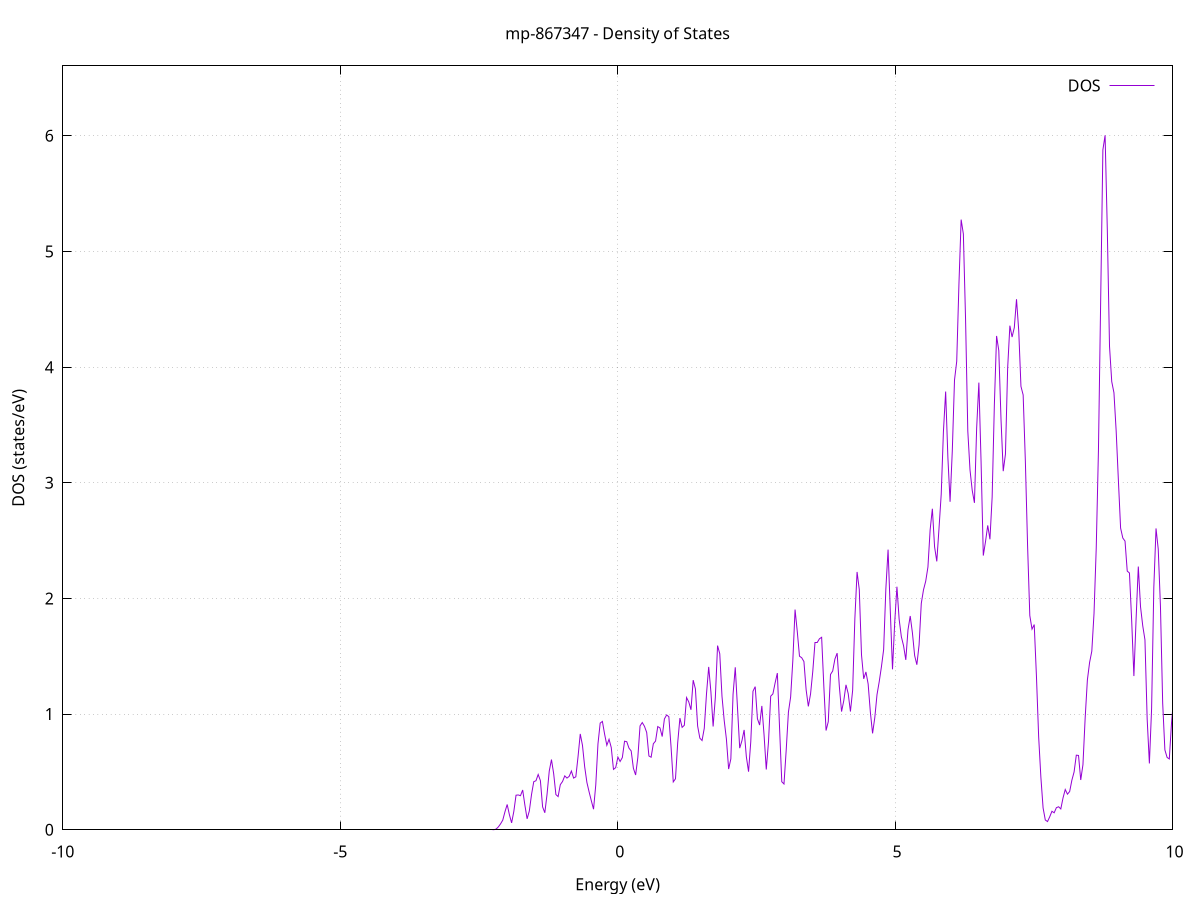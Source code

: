 set title 'mp-867347 - Density of States'
set xlabel 'Energy (eV)'
set ylabel 'DOS (states/eV)'
set grid
set xrange [-10:10]
set yrange [0:6.605]
set xzeroaxis lt -1
set terminal png size 800,600
set output 'mp-867347_dos_gnuplot.png'
plot '-' using 1:2 with lines title 'DOS'
-33.122100 0.000000
-33.082200 0.000000
-33.042300 0.000000
-33.002300 0.000000
-32.962400 0.000000
-32.922500 0.000000
-32.882600 0.000000
-32.842700 0.000000
-32.802800 0.000000
-32.762900 0.000000
-32.723000 0.000000
-32.683000 0.000000
-32.643100 0.000000
-32.603200 0.000000
-32.563300 0.000000
-32.523400 0.000000
-32.483500 0.000000
-32.443600 0.000000
-32.403700 0.000000
-32.363800 0.000000
-32.323800 0.000000
-32.283900 0.000000
-32.244000 0.000000
-32.204100 0.000000
-32.164200 0.000000
-32.124300 0.000000
-32.084400 0.000000
-32.044500 0.000000
-32.004500 0.000000
-31.964600 0.000000
-31.924700 0.000000
-31.884800 0.000000
-31.844900 0.000000
-31.805000 0.000000
-31.765100 0.000000
-31.725200 0.000000
-31.685300 0.000000
-31.645300 0.000000
-31.605400 0.000000
-31.565500 0.000000
-31.525600 0.000000
-31.485700 0.000000
-31.445800 0.000000
-31.405900 0.000000
-31.366000 0.000000
-31.326000 0.000000
-31.286100 0.000000
-31.246200 0.000000
-31.206300 0.000000
-31.166400 0.000000
-31.126500 0.000000
-31.086600 0.000000
-31.046700 0.000000
-31.006800 0.000000
-30.966800 0.000000
-30.926900 0.000000
-30.887000 0.000000
-30.847100 0.000000
-30.807200 0.000000
-30.767300 0.000000
-30.727400 0.000000
-30.687500 0.000000
-30.647500 0.000000
-30.607600 0.000000
-30.567700 0.000000
-30.527800 0.000000
-30.487900 0.000000
-30.448000 0.000000
-30.408100 0.000000
-30.368200 0.000000
-30.328300 0.000000
-30.288300 0.000000
-30.248400 0.000000
-30.208500 0.000000
-30.168600 0.000000
-30.128700 0.000000
-30.088800 0.000000
-30.048900 0.000000
-30.009000 0.000000
-29.969100 0.000000
-29.929100 0.000000
-29.889200 0.000000
-29.849300 0.000000
-29.809400 0.000000
-29.769500 0.000000
-29.729600 0.000000
-29.689700 0.000000
-29.649800 0.000200
-29.609800 0.017700
-29.569900 0.593400
-29.530000 6.336200
-29.490100 24.792100
-29.450200 46.507700
-29.410300 47.381000
-29.370400 21.143400
-29.330500 3.380000
-29.290600 0.177300
-29.250600 0.002900
-29.210700 0.000000
-29.170800 0.000000
-29.130900 0.000000
-29.091000 0.000000
-29.051100 0.000000
-29.011200 0.000000
-28.971300 0.000000
-28.931300 0.000000
-28.891400 0.000000
-28.851500 0.000000
-28.811600 0.000000
-28.771700 0.000000
-28.731800 0.000000
-28.691900 0.000000
-28.652000 0.000000
-28.612100 0.000000
-28.572100 0.000000
-28.532200 0.000000
-28.492300 0.000000
-28.452400 0.000000
-28.412500 0.000000
-28.372600 0.000000
-28.332700 0.000000
-28.292800 0.000000
-28.252800 0.000000
-28.212900 0.000000
-28.173000 0.000000
-28.133100 0.000000
-28.093200 0.000000
-28.053300 0.000000
-28.013400 0.000000
-27.973500 0.000000
-27.933600 0.000000
-27.893600 0.000000
-27.853700 0.000000
-27.813800 0.000000
-27.773900 0.000000
-27.734000 0.000000
-27.694100 0.000000
-27.654200 0.000000
-27.614300 0.000000
-27.574300 0.000000
-27.534400 0.000000
-27.494500 0.000000
-27.454600 0.000000
-27.414700 0.000000
-27.374800 0.000000
-27.334900 0.000000
-27.295000 0.000000
-27.255100 0.000000
-27.215100 0.000000
-27.175200 0.000000
-27.135300 0.000000
-27.095400 0.000000
-27.055500 0.000000
-27.015600 0.000000
-26.975700 0.000000
-26.935800 0.000000
-26.895900 0.000000
-26.855900 0.000000
-26.816000 0.000000
-26.776100 0.000000
-26.736200 0.000000
-26.696300 0.000000
-26.656400 0.000000
-26.616500 0.000000
-26.576600 0.000000
-26.536600 0.000000
-26.496700 0.000000
-26.456800 0.000000
-26.416900 0.000000
-26.377000 0.000000
-26.337100 0.000000
-26.297200 0.000000
-26.257300 0.000000
-26.217400 0.000000
-26.177400 0.000000
-26.137500 0.000000
-26.097600 0.000000
-26.057700 0.000000
-26.017800 0.000000
-25.977900 0.000000
-25.938000 0.000000
-25.898100 0.000000
-25.858100 0.000000
-25.818200 0.000000
-25.778300 0.000000
-25.738400 0.000000
-25.698500 0.000000
-25.658600 0.000000
-25.618700 0.000000
-25.578800 0.000000
-25.538900 0.000000
-25.498900 0.000000
-25.459000 0.000000
-25.419100 0.000000
-25.379200 0.000000
-25.339300 0.000000
-25.299400 0.000000
-25.259500 0.000000
-25.219600 0.000000
-25.179600 0.000000
-25.139700 0.000000
-25.099800 0.000000
-25.059900 0.000000
-25.020000 0.000000
-24.980100 0.000000
-24.940200 0.000000
-24.900300 0.000000
-24.860400 0.000000
-24.820400 0.000000
-24.780500 0.000000
-24.740600 0.000000
-24.700700 0.000000
-24.660800 0.000000
-24.620900 0.000000
-24.581000 0.000000
-24.541100 0.000000
-24.501100 0.000000
-24.461200 0.000000
-24.421300 0.000000
-24.381400 0.000000
-24.341500 0.000000
-24.301600 0.000000
-24.261700 0.000000
-24.221800 0.000000
-24.181900 0.000000
-24.141900 0.000000
-24.102000 0.000000
-24.062100 0.000000
-24.022200 0.000000
-23.982300 0.000000
-23.942400 0.000000
-23.902500 0.000000
-23.862600 0.000000
-23.822700 0.000000
-23.782700 0.000000
-23.742800 0.000000
-23.702900 0.000000
-23.663000 0.000000
-23.623100 0.000000
-23.583200 0.000000
-23.543300 0.000000
-23.503400 0.000000
-23.463400 0.000000
-23.423500 0.000000
-23.383600 0.000000
-23.343700 0.000000
-23.303800 0.000000
-23.263900 0.000000
-23.224000 0.000000
-23.184100 0.000000
-23.144200 0.000000
-23.104200 0.000000
-23.064300 0.000000
-23.024400 0.000000
-22.984500 0.000000
-22.944600 0.000000
-22.904700 0.000000
-22.864800 0.000000
-22.824900 0.000000
-22.784900 0.000000
-22.745000 0.000000
-22.705100 0.000000
-22.665200 0.000000
-22.625300 0.000000
-22.585400 0.000000
-22.545500 0.000000
-22.505600 0.000000
-22.465700 0.000000
-22.425700 0.000000
-22.385800 0.000000
-22.345900 0.000000
-22.306000 0.000000
-22.266100 0.000000
-22.226200 0.000000
-22.186300 0.000000
-22.146400 0.000000
-22.106400 0.000000
-22.066500 0.000000
-22.026600 0.000000
-21.986700 0.000000
-21.946800 0.000000
-21.906900 0.000000
-21.867000 0.000000
-21.827100 0.000000
-21.787200 0.000000
-21.747200 0.000000
-21.707300 0.000000
-21.667400 0.000000
-21.627500 0.000000
-21.587600 0.000000
-21.547700 0.000000
-21.507800 0.000000
-21.467900 0.000000
-21.427900 0.000000
-21.388000 0.000000
-21.348100 0.000000
-21.308200 0.000000
-21.268300 0.000000
-21.228400 0.000000
-21.188500 0.000000
-21.148600 0.000000
-21.108700 0.000000
-21.068700 0.000000
-21.028800 0.000000
-20.988900 0.000000
-20.949000 0.000000
-20.909100 0.000000
-20.869200 0.000000
-20.829300 0.000000
-20.789400 0.000000
-20.749500 0.000000
-20.709500 0.000000
-20.669600 0.000000
-20.629700 0.000000
-20.589800 0.000000
-20.549900 0.000000
-20.510000 0.000000
-20.470100 0.000000
-20.430200 0.000000
-20.390200 0.000000
-20.350300 0.000000
-20.310400 0.000000
-20.270500 0.000000
-20.230600 0.000000
-20.190700 0.000000
-20.150800 0.000000
-20.110900 0.000000
-20.071000 0.000000
-20.031000 0.000000
-19.991100 0.000000
-19.951200 0.000000
-19.911300 0.000000
-19.871400 0.000000
-19.831500 0.000000
-19.791600 0.000000
-19.751700 0.000000
-19.711700 0.000000
-19.671800 0.000000
-19.631900 0.000000
-19.592000 0.000000
-19.552100 0.000000
-19.512200 0.000000
-19.472300 0.000000
-19.432400 0.000000
-19.392500 0.000000
-19.352500 0.000000
-19.312600 0.000000
-19.272700 0.000000
-19.232800 0.000000
-19.192900 0.000000
-19.153000 0.000000
-19.113100 0.000000
-19.073200 0.000000
-19.033200 0.000000
-18.993300 0.000000
-18.953400 0.000000
-18.913500 0.000000
-18.873600 0.000000
-18.833700 0.000000
-18.793800 0.000000
-18.753900 0.000000
-18.714000 0.000000
-18.674000 0.000000
-18.634100 0.000000
-18.594200 0.000000
-18.554300 0.000000
-18.514400 0.000000
-18.474500 0.000000
-18.434600 0.000000
-18.394700 0.000000
-18.354700 0.000000
-18.314800 0.000000
-18.274900 0.000000
-18.235000 0.000000
-18.195100 0.000000
-18.155200 0.000000
-18.115300 0.000000
-18.075400 0.000000
-18.035500 0.000000
-17.995500 0.000000
-17.955600 0.000000
-17.915700 0.000000
-17.875800 0.000000
-17.835900 0.000000
-17.796000 0.000000
-17.756100 0.000000
-17.716200 0.000000
-17.676200 0.000000
-17.636300 0.000000
-17.596400 0.000000
-17.556500 0.000000
-17.516600 0.000000
-17.476700 0.000000
-17.436800 0.000000
-17.396900 0.000000
-17.357000 0.000000
-17.317000 0.000000
-17.277100 0.000000
-17.237200 0.000000
-17.197300 0.000000
-17.157400 0.000000
-17.117500 0.000000
-17.077600 0.000000
-17.037700 0.000000
-16.997800 0.000000
-16.957800 0.000000
-16.917900 0.000000
-16.878000 0.000000
-16.838100 0.000000
-16.798200 0.000000
-16.758300 0.000000
-16.718400 0.000000
-16.678500 0.000000
-16.638500 0.000000
-16.598600 0.000000
-16.558700 0.000000
-16.518800 0.000000
-16.478900 0.000000
-16.439000 0.000000
-16.399100 0.000000
-16.359200 0.000000
-16.319300 0.000000
-16.279300 0.000000
-16.239400 0.000000
-16.199500 0.000000
-16.159600 0.000000
-16.119700 0.000000
-16.079800 0.000000
-16.039900 0.000000
-16.000000 0.000000
-15.960000 0.000000
-15.920100 0.000000
-15.880200 0.000000
-15.840300 0.000000
-15.800400 0.000000
-15.760500 0.000000
-15.720600 0.000000
-15.680700 0.000000
-15.640800 0.000000
-15.600800 0.000000
-15.560900 0.000000
-15.521000 0.000000
-15.481100 0.000000
-15.441200 0.000000
-15.401300 0.000000
-15.361400 0.000000
-15.321500 0.000000
-15.281500 0.000000
-15.241600 0.000000
-15.201700 0.000000
-15.161800 0.000000
-15.121900 0.000000
-15.082000 0.000000
-15.042100 0.000000
-15.002200 0.000000
-14.962300 0.000000
-14.922300 0.000000
-14.882400 0.000000
-14.842500 0.000000
-14.802600 0.000000
-14.762700 0.000000
-14.722800 0.000000
-14.682900 0.000000
-14.643000 0.000000
-14.603000 0.000000
-14.563100 0.000000
-14.523200 0.000000
-14.483300 0.000000
-14.443400 0.000000
-14.403500 0.000000
-14.363600 0.000000
-14.323700 0.000000
-14.283800 0.000000
-14.243800 0.000000
-14.203900 0.000000
-14.164000 0.000000
-14.124100 0.000000
-14.084200 0.000000
-14.044300 0.000000
-14.004400 0.000000
-13.964500 0.000000
-13.924600 0.000000
-13.884600 0.000000
-13.844700 0.000000
-13.804800 0.000000
-13.764900 0.000000
-13.725000 0.000000
-13.685100 0.000000
-13.645200 0.000000
-13.605300 0.000000
-13.565300 0.000000
-13.525400 0.000000
-13.485500 0.000000
-13.445600 0.000000
-13.405700 0.000000
-13.365800 0.000000
-13.325900 0.000000
-13.286000 0.000000
-13.246100 0.000000
-13.206100 0.000000
-13.166200 0.000000
-13.126300 0.000000
-13.086400 0.000000
-13.046500 0.000000
-13.006600 0.000000
-12.966700 0.000000
-12.926800 0.000000
-12.886800 0.000000
-12.846900 0.000000
-12.807000 0.000000
-12.767100 0.000000
-12.727200 0.000000
-12.687300 0.000000
-12.647400 0.000000
-12.607500 0.000000
-12.567600 0.000000
-12.527600 0.000000
-12.487700 0.000000
-12.447800 0.000000
-12.407900 0.000000
-12.368000 0.000000
-12.328100 0.000000
-12.288200 0.000000
-12.248300 0.000000
-12.208300 0.000000
-12.168400 0.000000
-12.128500 0.000000
-12.088600 0.000000
-12.048700 0.000000
-12.008800 0.000000
-11.968900 0.000000
-11.929000 0.000000
-11.889100 0.000000
-11.849100 0.000000
-11.809200 0.000000
-11.769300 0.000000
-11.729400 0.000000
-11.689500 0.000000
-11.649600 0.000000
-11.609700 0.000000
-11.569800 0.000000
-11.529800 0.000000
-11.489900 0.000000
-11.450000 0.000000
-11.410100 0.000000
-11.370200 0.000000
-11.330300 0.000000
-11.290400 0.000000
-11.250500 0.000000
-11.210600 0.000000
-11.170600 0.000000
-11.130700 0.000000
-11.090800 0.000000
-11.050900 0.000000
-11.011000 0.000000
-10.971100 0.000000
-10.931200 0.000000
-10.891300 0.000000
-10.851400 0.000000
-10.811400 0.000000
-10.771500 0.000000
-10.731600 0.000000
-10.691700 0.000000
-10.651800 0.000000
-10.611900 0.000000
-10.572000 0.000000
-10.532100 0.000000
-10.492100 0.000000
-10.452200 0.000000
-10.412300 0.000000
-10.372400 0.000000
-10.332500 0.000000
-10.292600 0.000000
-10.252700 0.000000
-10.212800 0.000000
-10.172900 0.000000
-10.132900 0.000000
-10.093000 0.000000
-10.053100 0.000000
-10.013200 0.000000
-9.973300 0.000000
-9.933400 0.000000
-9.893500 0.000000
-9.853600 0.000000
-9.813600 0.000000
-9.773700 0.000000
-9.733800 0.000000
-9.693900 0.000000
-9.654000 0.000000
-9.614100 0.000000
-9.574200 0.000000
-9.534300 0.000000
-9.494400 0.000000
-9.454400 0.000000
-9.414500 0.000000
-9.374600 0.000000
-9.334700 0.000000
-9.294800 0.000000
-9.254900 0.000000
-9.215000 0.000000
-9.175100 0.000000
-9.135100 0.000000
-9.095200 0.000000
-9.055300 0.000000
-9.015400 0.000000
-8.975500 0.000000
-8.935600 0.000000
-8.895700 0.000000
-8.855800 0.000000
-8.815900 0.000000
-8.775900 0.000000
-8.736000 0.000000
-8.696100 0.000000
-8.656200 0.000000
-8.616300 0.000000
-8.576400 0.000000
-8.536500 0.000000
-8.496600 0.000000
-8.456600 0.000000
-8.416700 0.000000
-8.376800 0.000000
-8.336900 0.000000
-8.297000 0.000000
-8.257100 0.000000
-8.217200 0.000000
-8.177300 0.000000
-8.137400 0.000000
-8.097400 0.000000
-8.057500 0.000000
-8.017600 0.000000
-7.977700 0.000000
-7.937800 0.000000
-7.897900 0.000000
-7.858000 0.000000
-7.818100 0.000000
-7.778100 0.000000
-7.738200 0.000000
-7.698300 0.000000
-7.658400 0.000000
-7.618500 0.000000
-7.578600 0.000000
-7.538700 0.000000
-7.498800 0.000000
-7.458900 0.000000
-7.418900 0.000000
-7.379000 0.000000
-7.339100 0.000000
-7.299200 0.000000
-7.259300 0.000000
-7.219400 0.000000
-7.179500 0.000000
-7.139600 0.000000
-7.099700 0.000000
-7.059700 0.000000
-7.019800 0.000000
-6.979900 0.000000
-6.940000 0.000000
-6.900100 0.000000
-6.860200 0.000000
-6.820300 0.000000
-6.780400 0.000000
-6.740400 0.000000
-6.700500 0.000000
-6.660600 0.000000
-6.620700 0.000000
-6.580800 0.000000
-6.540900 0.000000
-6.501000 0.000000
-6.461100 0.000000
-6.421200 0.000000
-6.381200 0.000000
-6.341300 0.000000
-6.301400 0.000000
-6.261500 0.000000
-6.221600 0.000000
-6.181700 0.000000
-6.141800 0.000000
-6.101900 0.000000
-6.061900 0.000000
-6.022000 0.000000
-5.982100 0.000000
-5.942200 0.000000
-5.902300 0.000000
-5.862400 0.000000
-5.822500 0.000000
-5.782600 0.000000
-5.742700 0.000000
-5.702700 0.000000
-5.662800 0.000000
-5.622900 0.000000
-5.583000 0.000000
-5.543100 0.000000
-5.503200 0.000000
-5.463300 0.000000
-5.423400 0.000000
-5.383400 0.000000
-5.343500 0.000000
-5.303600 0.000000
-5.263700 0.000000
-5.223800 0.000000
-5.183900 0.000000
-5.144000 0.000000
-5.104100 0.000000
-5.064200 0.000000
-5.024200 0.000000
-4.984300 0.000000
-4.944400 0.000000
-4.904500 0.000000
-4.864600 0.000000
-4.824700 0.000000
-4.784800 0.000000
-4.744900 0.000000
-4.704900 0.000000
-4.665000 0.000000
-4.625100 0.000000
-4.585200 0.000000
-4.545300 0.000000
-4.505400 0.000000
-4.465500 0.000000
-4.425600 0.000000
-4.385700 0.000000
-4.345700 0.000000
-4.305800 0.000000
-4.265900 0.000000
-4.226000 0.000000
-4.186100 0.000000
-4.146200 0.000000
-4.106300 0.000000
-4.066400 0.000000
-4.026500 0.000000
-3.986500 0.000000
-3.946600 0.000000
-3.906700 0.000000
-3.866800 0.000000
-3.826900 0.000000
-3.787000 0.000000
-3.747100 0.000000
-3.707200 0.000000
-3.667200 0.000000
-3.627300 0.000000
-3.587400 0.000000
-3.547500 0.000000
-3.507600 0.000000
-3.467700 0.000000
-3.427800 0.000000
-3.387900 0.000000
-3.348000 0.000000
-3.308000 0.000000
-3.268100 0.000000
-3.228200 0.000000
-3.188300 0.000000
-3.148400 0.000000
-3.108500 0.000000
-3.068600 0.000000
-3.028700 0.000000
-2.988700 0.000000
-2.948800 0.000000
-2.908900 0.000000
-2.869000 0.000000
-2.829100 0.000000
-2.789200 0.000000
-2.749300 0.000000
-2.709400 0.000000
-2.669500 0.000000
-2.629500 0.000000
-2.589600 0.000000
-2.549700 0.000000
-2.509800 0.000000
-2.469900 0.000000
-2.430000 0.000000
-2.390100 0.000000
-2.350200 0.000000
-2.310200 0.000000
-2.270300 0.000000
-2.230400 0.000500
-2.190500 0.005900
-2.150600 0.024600
-2.110700 0.050800
-2.070800 0.083100
-2.030900 0.155600
-1.991000 0.218700
-1.951000 0.130600
-1.911100 0.059500
-1.871200 0.158500
-1.831300 0.299000
-1.791400 0.301100
-1.751500 0.294700
-1.711600 0.344000
-1.671700 0.212600
-1.631700 0.094500
-1.591800 0.162700
-1.551900 0.305500
-1.512000 0.415700
-1.472100 0.424100
-1.432200 0.478200
-1.392300 0.425200
-1.352400 0.198000
-1.312500 0.147000
-1.272500 0.306500
-1.232600 0.507700
-1.192700 0.607000
-1.152800 0.484200
-1.112900 0.304500
-1.073000 0.287100
-1.033100 0.390200
-0.993200 0.417400
-0.953300 0.466100
-0.913300 0.446900
-0.873400 0.461900
-0.833500 0.508000
-0.793600 0.446900
-0.753700 0.458100
-0.713800 0.632100
-0.673900 0.828900
-0.634000 0.730400
-0.594000 0.544200
-0.554100 0.409400
-0.514200 0.327200
-0.474300 0.251100
-0.434400 0.178000
-0.394500 0.386300
-0.354600 0.742800
-0.314700 0.922300
-0.274800 0.936900
-0.234800 0.826500
-0.194900 0.730600
-0.155000 0.782400
-0.115100 0.711200
-0.075200 0.522200
-0.035300 0.537000
0.004600 0.628600
0.044500 0.590500
0.084500 0.624200
0.124400 0.765800
0.164300 0.761600
0.204200 0.705700
0.244100 0.681600
0.284000 0.531600
0.323900 0.473600
0.363800 0.624700
0.403700 0.898000
0.443700 0.927100
0.483600 0.894500
0.523500 0.841300
0.563400 0.638100
0.603300 0.627300
0.643200 0.743800
0.683100 0.767000
0.723000 0.892400
0.763000 0.880700
0.802900 0.806100
0.842800 0.958300
0.882700 0.992900
0.922600 0.978100
0.962500 0.717200
1.002400 0.413800
1.042300 0.440900
1.082200 0.752200
1.122200 0.965900
1.162100 0.885500
1.202000 0.903700
1.241900 1.143200
1.281800 1.105300
1.321700 1.037500
1.361600 1.294000
1.401500 1.218500
1.441500 0.897200
1.481400 0.792500
1.521300 0.771800
1.561200 0.877600
1.601100 1.173600
1.641000 1.408400
1.680900 1.191400
1.720800 0.893100
1.760700 1.144000
1.800700 1.592400
1.840600 1.521600
1.880500 1.154400
1.920400 0.945500
1.960300 0.783800
2.000200 0.525100
2.040100 0.612700
2.080000 1.171300
2.119900 1.404800
2.159900 1.055900
2.199800 0.706000
2.239700 0.769500
2.279600 0.863300
2.319500 0.631900
2.359400 0.502300
2.399300 0.761500
2.439200 1.198100
2.479200 1.237500
2.519100 0.960200
2.559000 0.905300
2.598900 1.070800
2.638800 0.820600
2.678700 0.521400
2.718600 0.758800
2.758500 1.155200
2.798400 1.175100
2.838400 1.270300
2.878300 1.354800
2.918200 0.881900
2.958100 0.415400
2.998000 0.395900
3.037900 0.689300
3.077800 1.016900
3.117700 1.148300
3.157700 1.467800
3.197600 1.904000
3.237500 1.713800
3.277400 1.500800
3.317300 1.487600
3.357200 1.454400
3.397100 1.210500
3.437000 1.067000
3.476900 1.174800
3.516900 1.370200
3.556800 1.619400
3.596700 1.619200
3.636600 1.651400
3.676500 1.664200
3.716400 1.236200
3.756300 0.858200
3.796200 0.934700
3.836200 1.342700
3.876100 1.373100
3.916000 1.476800
3.955900 1.527300
3.995800 1.237500
4.035700 1.021900
4.075600 1.116600
4.115500 1.253200
4.155400 1.177400
4.195400 1.022500
4.235300 1.205400
4.275200 1.824600
4.315100 2.229300
4.355000 2.077000
4.394900 1.513100
4.434800 1.305100
4.474700 1.364700
4.514700 1.260800
4.554600 1.016800
4.594500 0.833500
4.634400 0.969000
4.674300 1.168000
4.714200 1.280100
4.754100 1.409500
4.794000 1.558200
4.833900 2.083800
4.873900 2.422400
4.913800 1.893600
4.953700 1.387600
4.993600 1.793100
5.033500 2.101700
5.073400 1.820300
5.113300 1.668600
5.153200 1.590700
5.193200 1.468900
5.233100 1.729200
5.273000 1.848600
5.312900 1.701500
5.352800 1.505900
5.392700 1.427000
5.432600 1.598100
5.472500 1.957400
5.512400 2.074800
5.552400 2.149500
5.592300 2.271900
5.632200 2.594500
5.672100 2.775800
5.712000 2.446300
5.751900 2.320600
5.791800 2.605200
5.831700 2.901000
5.871600 3.444300
5.911600 3.788900
5.951500 3.222100
5.991400 2.836100
6.031300 3.274600
6.071200 3.888800
6.111100 4.050100
6.151000 4.716700
6.190900 5.275800
6.230900 5.151300
6.270800 4.406900
6.310700 3.447900
6.350600 3.111100
6.390500 2.934500
6.430400 2.826700
6.470300 3.471900
6.510200 3.866300
6.550100 3.180700
6.590100 2.370900
6.630000 2.491700
6.669900 2.631800
6.709800 2.511600
6.749700 2.876900
6.789600 3.676300
6.829500 4.269800
6.869400 4.142800
6.909400 3.547500
6.949300 3.100600
6.989200 3.247600
7.029100 3.992800
7.069000 4.358700
7.108900 4.260400
7.148800 4.341400
7.188700 4.587100
7.228600 4.316100
7.268600 3.834100
7.308500 3.759500
7.348400 3.183900
7.388300 2.455300
7.428200 1.852300
7.468100 1.734900
7.508000 1.774200
7.547900 1.327700
7.587900 0.802600
7.627800 0.454100
7.667700 0.189100
7.707600 0.084600
7.747500 0.071000
7.787400 0.112500
7.827300 0.159900
7.867200 0.146900
7.907100 0.190900
7.947100 0.199100
7.987000 0.180300
8.026900 0.275100
8.066800 0.348100
8.106700 0.307900
8.146600 0.330700
8.186500 0.428700
8.226400 0.499900
8.266400 0.645100
8.306300 0.642600
8.346200 0.430600
8.386100 0.562700
8.426000 0.967000
8.465900 1.295200
8.505800 1.446600
8.545700 1.544200
8.585600 1.870000
8.625600 2.436200
8.665500 3.282100
8.705400 4.573000
8.745300 5.879100
8.785200 6.004300
8.825100 5.190000
8.865000 4.179200
8.904900 3.875100
8.944800 3.778700
8.984800 3.448200
9.024700 3.022700
9.064600 2.609000
9.104500 2.522700
9.144400 2.496000
9.184300 2.236800
9.224200 2.220200
9.264100 1.811000
9.304100 1.329000
9.344000 1.822900
9.383900 2.276100
9.423800 1.928300
9.463700 1.764000
9.503600 1.642200
9.543500 0.957400
9.583400 0.573400
9.623300 1.046600
9.663300 2.095700
9.703200 2.605600
9.743100 2.426600
9.783000 1.931500
9.822900 1.096000
9.862800 0.690800
9.902700 0.625500
9.942600 0.612400
9.982600 0.925200
10.022500 1.149700
10.062400 1.194000
10.102300 1.146200
10.142200 1.130400
10.182100 1.442500
10.222000 1.779500
10.261900 2.068000
10.301800 2.134400
10.341800 1.905300
10.381700 2.174200
10.421600 2.505200
10.461500 2.474100
10.501400 2.320400
10.541300 2.144300
10.581200 2.398200
10.621100 2.640200
10.661100 2.765000
10.701000 2.735400
10.740900 2.328200
10.780800 2.060600
10.820700 1.930000
10.860600 1.719600
10.900500 1.892100
10.940400 1.789200
10.980300 1.241200
11.020300 1.206200
11.060200 1.732900
11.100100 2.042100
11.140000 2.004200
11.179900 1.903000
11.219800 1.697200
11.259700 1.761500
11.299600 1.910100
11.339600 1.964000
11.379500 2.019100
11.419400 1.766600
11.459300 1.640400
11.499200 1.759700
11.539100 1.650800
11.579000 1.585900
11.618900 1.895200
11.658800 2.356600
11.698800 2.593000
11.738700 2.247700
11.778600 2.069500
11.818500 2.022900
11.858400 1.878700
11.898300 1.980500
11.938200 2.131500
11.978100 1.967000
12.018000 1.705100
12.058000 1.637500
12.097900 1.724300
12.137800 1.655900
12.177700 1.362700
12.217600 1.325200
12.257500 1.816100
12.297400 2.418500
12.337300 2.896300
12.377300 3.098400
12.417200 3.037300
12.457100 2.850000
12.497000 2.838000
12.536900 2.522800
12.576800 1.810800
12.616700 1.734100
12.656600 2.149800
12.696500 2.584600
12.736500 2.500600
12.776400 2.295100
12.816300 2.414300
12.856200 2.350300
12.896100 2.308300
12.936000 2.306500
12.975900 1.688000
13.015800 1.301200
13.055800 1.364800
13.095700 1.882000
13.135600 2.657300
13.175500 2.607100
13.215400 1.823700
13.255300 1.531200
13.295200 2.088500
13.335100 2.251800
13.375000 1.939500
13.415000 1.754700
13.454900 1.726400
13.494800 1.855400
13.534700 1.731400
13.574600 1.366000
13.614500 0.947200
13.654400 0.640700
13.694300 0.737600
13.734300 1.202100
13.774200 1.555000
13.814100 1.421800
13.854000 1.347100
13.893900 1.576500
13.933800 1.713900
13.973700 1.572800
14.013600 1.346500
14.053500 1.475600
14.093500 1.930700
14.133400 2.210700
14.173300 2.155300
14.213200 1.855500
14.253100 1.453800
14.293000 1.252800
14.332900 1.026300
14.372800 1.221600
14.412800 1.561100
14.452700 1.696700
14.492600 1.954700
14.532500 1.907700
14.572400 1.764400
14.612300 2.220200
14.652200 2.660400
14.692100 2.527700
14.732000 2.021300
14.772000 1.985400
14.811900 2.711400
14.851800 2.962700
14.891700 2.824300
14.931600 2.544000
14.971500 2.395800
15.011400 3.006900
15.051300 2.671800
15.091200 1.523800
15.131200 0.935000
15.171100 1.425300
15.211000 2.203800
15.250900 2.698800
15.290800 2.824200
15.330700 2.307800
15.370600 1.967200
15.410500 2.011600
15.450500 2.407600
15.490400 2.827800
15.530300 2.638100
15.570200 2.478400
15.610100 3.096700
15.650000 3.815000
15.689900 3.584700
15.729800 2.629200
15.769700 2.080100
15.809700 2.048500
15.849600 1.892700
15.889500 1.619600
15.929400 1.528200
15.969300 1.414200
16.009200 1.462000
16.049100 1.577000
16.089000 1.880800
16.129000 2.427100
16.168900 2.758600
16.208800 2.300000
16.248700 1.586800
16.288600 1.560200
16.328500 1.696600
16.368400 1.426800
16.408300 1.439400
16.448200 1.672700
16.488200 1.753500
16.528100 1.652800
16.568000 1.683600
16.607900 1.374900
16.647800 1.118300
16.687700 1.773500
16.727600 2.980300
16.767500 3.275800
16.807500 2.649700
16.847400 2.451600
16.887300 2.143200
16.927200 1.680600
16.967100 1.341500
17.007000 1.306100
17.046900 1.524800
17.086800 2.109400
17.126700 2.368900
17.166700 1.927000
17.206600 1.410900
17.246500 1.521200
17.286400 1.763500
17.326300 1.949300
17.366200 2.562000
17.406100 2.547800
17.446000 2.442600
17.486000 2.968600
17.525900 2.731700
17.565800 2.109100
17.605700 2.392300
17.645600 2.370500
17.685500 1.709500
17.725400 1.512100
17.765300 1.807700
17.805200 1.852800
17.845200 1.685700
17.885100 1.521200
17.925000 1.559500
17.964900 1.887100
18.004800 2.547300
18.044700 3.114800
18.084600 3.175000
18.124500 2.725800
18.164500 2.225700
18.204400 2.104600
18.244300 2.166300
18.284200 2.112900
18.324100 1.804900
18.364000 1.414200
18.403900 1.461700
18.443800 1.922800
18.483700 2.269300
18.523700 2.498300
18.563600 2.593100
18.603500 2.354100
18.643400 2.113800
18.683300 1.912700
18.723200 2.022000
18.763100 1.843100
18.803000 1.345500
18.842900 1.547100
18.882900 2.262100
18.922800 2.642700
18.962700 2.545200
19.002600 2.508000
19.042500 2.244700
19.082400 1.907700
19.122300 1.910200
19.162200 1.971500
19.202200 1.806300
19.242100 1.514200
19.282000 1.621000
19.321900 2.012300
19.361800 2.141900
19.401700 2.281300
19.441600 2.292000
19.481500 1.897300
19.521400 1.400700
19.561400 1.430300
19.601300 2.157100
19.641200 2.450600
19.681100 1.843600
19.721000 1.265800
19.760900 1.000300
19.800800 1.022700
19.840700 1.125900
19.880700 1.240900
19.920600 1.715100
19.960500 1.907100
20.000400 1.386500
20.040300 1.308900
20.080200 1.825900
20.120100 1.936600
20.160000 1.838200
20.199900 1.910000
20.239900 2.205100
20.279800 2.663200
20.319700 2.693700
20.359600 2.255100
20.399500 2.042100
20.439400 2.211900
20.479300 2.260500
20.519200 1.919700
20.559200 1.610900
20.599100 2.057900
20.639000 2.802800
20.678900 2.910600
20.718800 2.671700
20.758700 2.519100
20.798600 2.372200
20.838500 2.132400
20.878400 2.211600
20.918400 2.213100
20.958300 1.497400
20.998200 1.031900
21.038100 1.204600
21.078000 1.748000
21.117900 2.288400
21.157800 3.639200
21.197700 10.885600
21.237700 22.758800
21.277600 18.504200
21.317500 6.523100
21.357400 2.459200
21.397300 2.007100
21.437200 2.143800
21.477100 2.348400
21.517000 2.652200
21.556900 2.555200
21.596900 2.122800
21.636800 2.142700
21.676700 2.204200
21.716600 2.438000
21.756500 2.763100
21.796400 2.151900
21.836300 1.692500
21.876200 1.973900
21.916100 2.163200
21.956100 2.439600
21.996000 2.744800
22.035900 2.369800
22.075800 2.064600
22.115700 2.260800
22.155600 2.303600
22.195500 2.216000
22.235400 2.436100
22.275400 2.562600
22.315300 2.455800
22.355200 2.166200
22.395100 1.845600
22.435000 1.836800
22.474900 1.849000
22.514800 2.288500
22.554700 2.647500
22.594600 2.174400
22.634600 2.197100
22.674500 2.598200
22.714400 2.362600
22.754300 1.701100
22.794200 1.345900
22.834100 1.513200
22.874000 1.942300
22.913900 2.455200
22.953900 2.558600
22.993800 2.133000
23.033700 1.456900
23.073600 1.460800
23.113500 1.795900
23.153400 1.927900
23.193300 2.206100
23.233200 2.129800
23.273100 1.870100
23.313100 1.952100
23.353000 2.160000
23.392900 2.542700
23.432800 2.793800
23.472700 2.472100
23.512600 1.965400
23.552500 1.675300
23.592400 1.995100
23.632400 2.501200
23.672300 2.703900
23.712200 2.676300
23.752100 2.366000
23.792000 1.833300
23.831900 2.079100
23.871800 2.690700
23.911700 2.569800
23.951600 2.097100
23.991600 2.082000
24.031500 1.953400
24.071400 1.578600
24.111300 1.371200
24.151200 1.564600
24.191100 2.088000
24.231000 2.345400
24.270900 2.188000
24.310900 1.841700
24.350800 1.598300
24.390700 2.087200
24.430600 3.023300
24.470500 2.824600
24.510400 2.245800
24.550300 2.408000
24.590200 2.928000
24.630100 3.116600
24.670100 2.476700
24.710000 1.932600
24.749900 2.482300
24.789800 2.976400
24.829700 2.844500
24.869600 2.886700
24.909500 2.820300
24.949400 2.909900
24.989300 2.849700
25.029300 2.277100
25.069200 2.686700
25.109100 3.476300
25.149000 3.221700
25.188900 2.785900
25.228800 2.454400
25.268700 2.017100
25.308600 1.813500
25.348600 1.805200
25.388500 1.593300
25.428400 1.588300
25.468300 1.682500
25.508200 1.849700
25.548100 2.281700
25.588000 2.699700
25.627900 2.425500
25.667800 1.931600
25.707800 1.584900
25.747700 1.775700
25.787600 2.671800
25.827500 3.042800
25.867400 2.811400
25.907300 3.119200
25.947200 3.763500
25.987100 3.829300
26.027100 3.405800
26.067000 2.645500
26.106900 2.036100
26.146800 2.219400
26.186700 2.649400
26.226600 2.517400
26.266500 2.349200
26.306400 2.588200
26.346300 2.725900
26.386300 2.263300
26.426200 1.592500
26.466100 1.683400
26.506000 2.967400
26.545900 4.119500
26.585800 3.545600
26.625700 2.365300
26.665600 1.879000
26.705600 1.896300
26.745500 1.836300
26.785400 2.182800
26.825300 2.535900
26.865200 2.129600
26.905100 2.354100
26.945000 3.120000
26.984900 2.929200
27.024800 2.280700
27.064800 2.434700
27.104700 2.897100
27.144600 3.070900
27.184500 2.903400
27.224400 2.706600
27.264300 2.497600
27.304200 2.162400
27.344100 2.499400
27.384100 2.678100
27.424000 2.219500
27.463900 2.478800
27.503800 2.816700
27.543700 2.514900
27.583600 2.494700
27.623500 2.268500
27.663400 2.077400
27.703300 2.527500
27.743300 3.128700
27.783200 3.309400
27.823100 2.947500
27.863000 2.213900
27.902900 1.951800
27.942800 2.300600
27.982700 2.945200
28.022600 3.099800
28.062600 2.642800
28.102500 2.353200
28.142400 2.746700
28.182300 3.228600
28.222200 2.956000
28.262100 2.317600
28.302000 1.992700
28.341900 2.062200
28.381800 2.269700
28.421800 2.520900
28.461700 2.636500
28.501600 2.564000
28.541500 2.131100
28.581400 2.052300
28.621300 1.832200
28.661200 1.534100
28.701100 1.719500
28.741000 1.976200
28.781000 2.211600
28.820900 2.607500
28.860800 2.903500
28.900700 2.896500
28.940600 2.884100
28.980500 2.712200
29.020400 2.754100
29.060300 2.967400
29.100300 2.737100
29.140200 2.717500
29.180100 2.637100
29.220000 2.262600
29.259900 2.024000
29.299800 2.155200
29.339700 2.428000
29.379600 2.708600
29.419500 2.587000
29.459500 1.849200
29.499400 1.240100
29.539300 1.275900
29.579200 1.778600
29.619100 2.156100
29.659000 2.613500
29.698900 3.112900
29.738800 3.158000
29.778800 3.194300
29.818700 2.872800
29.858600 2.591000
29.898500 2.617000
29.938400 2.461700
29.978300 2.308400
30.018200 2.735900
30.058100 3.462800
30.098000 3.071900
30.138000 2.575400
30.177900 2.647000
30.217800 2.566500
30.257700 2.822100
30.297600 2.940300
30.337500 2.653300
30.377400 2.167500
30.417300 2.461400
30.457300 3.153800
30.497200 3.155600
30.537100 2.848000
30.577000 2.954500
30.616900 2.807900
30.656800 2.584600
30.696700 2.652100
30.736600 2.510200
30.776500 2.458300
30.816500 2.449100
30.856400 2.197000
30.896300 2.085000
30.936200 2.059800
30.976100 2.291100
31.016000 3.184600
31.055900 3.529800
31.095800 2.615500
31.135800 2.049400
31.175700 2.162600
31.215600 2.509800
31.255500 2.684800
31.295400 2.429300
31.335300 2.425000
31.375200 2.678400
31.415100 2.343600
31.455000 2.090700
31.495000 2.402900
31.534900 2.416900
31.574800 2.326200
31.614700 2.453400
31.654600 2.851600
31.694500 3.886200
31.734400 4.441500
31.774300 3.572900
31.814200 2.848200
31.854200 3.243500
31.894100 3.569700
31.934000 3.068200
31.973900 2.625000
32.013800 2.584700
32.053700 2.498800
32.093600 2.460400
32.133500 2.397900
32.173500 2.353500
32.213400 2.887900
32.253300 3.281000
32.293200 2.763100
32.333100 2.572700
32.373000 2.529400
32.412900 2.477400
32.452800 2.450900
32.492700 2.140600
32.532700 1.814000
32.572600 1.736100
32.612500 1.963800
32.652400 2.461800
32.692300 2.626200
32.732200 2.504700
32.772100 2.398400
32.812000 2.367800
32.852000 2.591300
32.891900 2.726600
32.931800 3.009500
32.971700 3.219600
33.011600 3.477000
33.051500 4.427600
33.091400 4.184300
33.131300 3.198700
33.171200 2.610100
33.211200 1.923900
33.251100 1.482600
33.291000 1.786000
33.330900 2.100900
33.370800 2.073100
33.410700 2.351500
33.450600 2.669600
33.490500 2.834900
33.530500 2.818000
33.570400 2.463600
33.610300 1.961600
33.650200 2.185000
33.690100 2.751500
33.730000 2.978000
33.769900 3.150400
33.809800 3.029300
33.849700 2.451800
33.889700 2.081500
33.929600 2.076800
33.969500 2.528900
34.009400 2.846200
34.049300 2.711300
34.089200 2.887200
34.129100 2.915300
34.169000 2.352900
34.209000 2.242100
34.248900 2.367000
34.288800 2.481100
34.328700 2.241200
34.368600 2.175200
34.408500 2.487600
34.448400 2.627800
34.488300 2.972000
34.528200 3.237800
34.568200 2.945800
34.608100 2.665400
34.648000 2.585100
34.687900 2.428900
34.727800 2.494700
34.767700 2.502300
34.807600 2.705600
34.847500 2.880600
34.887400 2.861700
34.927400 3.070200
34.967300 3.248800
35.007200 3.825400
35.047100 4.391800
35.087000 3.353900
35.126900 2.145800
35.166800 2.021400
35.206700 2.240400
35.246700 2.541800
35.286600 2.403400
35.326500 2.254900
35.366400 2.621800
35.406300 2.632300
35.446200 2.522600
35.486100 2.398100
35.526000 2.172200
35.565900 2.416600
35.605900 2.616400
35.645800 2.595000
35.685700 2.859900
35.725600 2.907100
35.765500 2.150900
35.805400 1.659000
35.845300 2.005100
35.885200 2.327000
35.925200 2.551800
35.965100 2.541400
36.005000 1.854900
36.044900 1.573900
36.084800 1.501700
36.124700 1.202600
36.164600 1.004600
36.204500 1.415300
36.244400 2.164800
36.284400 2.639200
36.324300 2.543500
36.364200 1.817400
36.404100 1.564500
36.444000 2.237600
36.483900 2.774800
36.523800 2.686600
36.563700 2.447800
36.603700 2.506300
36.643600 2.675900
36.683500 2.719200
36.723400 2.804200
36.763300 2.578700
36.803200 2.218300
36.843100 2.086500
36.883000 2.444200
36.922900 2.621000
36.962900 2.005700
37.002800 1.387000
37.042700 1.253300
37.082600 1.175700
37.122500 1.420200
37.162400 1.767400
37.202300 1.630800
37.242200 1.537900
37.282200 1.911400
37.322100 2.246500
37.362000 2.468300
37.401900 2.251700
37.441800 1.806700
37.481700 1.738500
37.521600 1.492100
37.561500 1.432700
37.601400 2.047200
37.641400 2.660700
37.681300 3.214900
37.721200 3.685800
37.761100 3.474000
37.801000 2.942900
37.840900 2.538700
37.880800 2.510600
37.920700 2.380700
37.960600 1.892000
38.000600 1.893300
38.040500 2.429600
38.080400 2.547300
38.120300 2.645500
38.160200 2.863400
38.200100 2.446700
38.240000 2.107500
38.279900 2.142000
38.319900 2.352400
38.359800 2.543800
38.399700 2.726900
38.439600 2.641800
38.479500 2.424400
38.519400 2.265700
38.559300 2.192000
38.599200 2.338900
38.639100 2.354100
38.679100 1.945500
38.719000 1.877800
38.758900 2.323800
38.798800 2.177200
38.838700 1.796300
38.878600 1.687900
38.918500 1.852800
38.958400 2.312400
38.998400 2.315700
39.038300 1.959100
39.078200 1.671300
39.118100 1.897300
39.158000 2.220600
39.197900 2.259400
39.237800 2.599200
39.277700 3.398900
39.317600 3.607600
39.357600 2.990600
39.397500 2.785800
39.437400 3.028000
39.477300 2.477500
39.517200 1.909500
39.557100 2.167800
39.597000 2.715400
39.636900 3.219100
39.676900 3.378200
39.716800 2.859600
39.756700 2.928500
39.796600 3.598100
39.836500 3.560700
39.876400 3.061600
39.916300 2.562000
39.956200 2.096400
39.996100 2.316300
40.036100 2.701600
40.076000 2.641100
40.115900 2.603800
40.155800 2.973000
40.195700 2.876500
40.235600 2.259800
40.275500 1.597100
40.315400 1.184700
40.355400 1.379200
40.395300 1.432800
40.435200 1.097100
40.475100 1.187300
40.515000 1.474800
40.554900 1.481400
40.594800 1.104300
40.634700 0.758900
40.674600 0.925100
40.714600 1.454600
40.754500 1.588100
40.794400 0.932400
40.834300 0.552300
40.874200 0.574100
40.914100 0.407000
40.954000 0.416800
40.993900 0.616300
41.033900 0.736900
41.073800 0.644700
41.113700 0.289800
41.153600 0.061500
41.193500 0.080500
41.233400 0.204400
41.273300 0.272700
41.313200 0.380700
41.353100 0.335900
41.393100 0.174700
41.433000 0.226700
41.472900 0.247700
41.512800 0.196100
41.552700 0.187000
41.592600 0.100400
41.632500 0.020800
41.672400 0.001500
41.712300 0.000000
41.752300 0.000000
41.792200 0.000000
41.832100 0.000000
41.872000 0.000000
41.911900 0.000700
41.951800 0.006900
41.991700 0.021600
42.031600 0.021400
42.071600 0.006700
42.111500 0.000700
42.151400 0.000000
42.191300 0.000000
42.231200 0.000000
42.271100 0.000000
42.311000 0.000000
42.350900 0.000000
42.390800 0.000000
42.430800 0.000000
42.470700 0.000000
42.510600 0.000000
42.550500 0.000400
42.590400 0.005100
42.630300 0.019300
42.670200 0.023200
42.710100 0.008900
42.750100 0.001100
42.790000 0.000000
42.829900 0.000000
42.869800 0.000000
42.909700 0.000000
42.949600 0.000000
42.989500 0.000500
43.029400 0.005800
43.069300 0.020300
43.109300 0.022500
43.149200 0.007900
43.189100 0.000900
43.229000 0.000000
43.268900 0.000000
43.308800 0.000000
43.348700 0.000000
43.388600 0.000000
43.428600 0.000000
43.468500 0.000000
43.508400 0.000000
43.548300 0.000000
43.588200 0.000000
43.628100 0.000000
43.668000 0.000000
43.707900 0.000000
43.747800 0.000000
43.787800 0.000000
43.827700 0.000000
43.867600 0.000000
43.907500 0.000000
43.947400 0.000000
43.987300 0.000000
44.027200 0.000000
44.067100 0.000000
44.107100 0.000000
44.147000 0.000000
44.186900 0.000000
44.226800 0.000000
44.266700 0.000000
44.306600 0.000000
44.346500 0.000000
44.386400 0.000000
44.426300 0.000000
44.466300 0.000000
44.506200 0.000000
44.546100 0.000000
44.586000 0.000000
44.625900 0.000000
44.665800 0.000000
44.705700 0.000000
44.745600 0.000000
44.785500 0.000000
44.825500 0.000000
44.865400 0.000000
44.905300 0.000000
44.945200 0.000000
44.985100 0.000000
45.025000 0.000000
45.064900 0.000000
45.104800 0.000000
45.144800 0.000000
45.184700 0.000000
45.224600 0.000000
45.264500 0.000000
45.304400 0.000000
45.344300 0.000000
45.384200 0.000000
45.424100 0.000000
45.464000 0.000000
45.504000 0.000000
45.543900 0.000000
45.583800 0.000000
45.623700 0.000000
45.663600 0.000000
45.703500 0.000000
45.743400 0.000000
45.783300 0.000000
45.823300 0.000000
45.863200 0.000000
45.903100 0.000000
45.943000 0.000000
45.982900 0.000000
46.022800 0.000000
46.062700 0.000000
46.102600 0.000000
46.142500 0.000000
46.182500 0.000000
46.222400 0.000000
46.262300 0.000000
46.302200 0.000000
46.342100 0.000000
46.382000 0.000000
46.421900 0.000000
46.461800 0.000000
46.501800 0.000000
46.541700 0.000000
46.581600 0.000000
46.621500 0.000000
46.661400 0.000000
46.701300 0.000000
e
